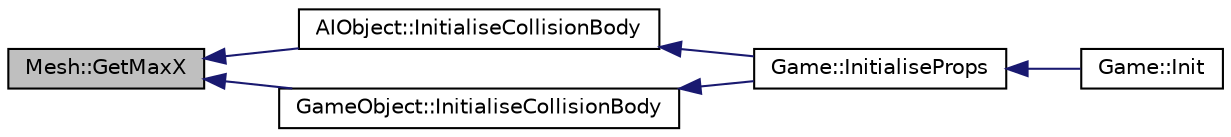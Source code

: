 digraph "Mesh::GetMaxX"
{
  edge [fontname="Helvetica",fontsize="10",labelfontname="Helvetica",labelfontsize="10"];
  node [fontname="Helvetica",fontsize="10",shape=record];
  rankdir="LR";
  Node1 [label="Mesh::GetMaxX",height=0.2,width=0.4,color="black", fillcolor="grey75", style="filled" fontcolor="black"];
  Node1 -> Node2 [dir="back",color="midnightblue",fontsize="10",style="solid",fontname="Helvetica"];
  Node2 [label="AIObject::InitialiseCollisionBody",height=0.2,width=0.4,color="black", fillcolor="white", style="filled",URL="$class_a_i_object.html#a3964052cff99d93aac0c71da971a2599",tooltip="intialises the collision body for this object "];
  Node2 -> Node3 [dir="back",color="midnightblue",fontsize="10",style="solid",fontname="Helvetica"];
  Node3 [label="Game::InitialiseProps",height=0.2,width=0.4,color="black", fillcolor="white", style="filled",URL="$class_game.html#a1f6433c67fab3050335d7ff62dfa2273",tooltip="sets up in game objects "];
  Node3 -> Node4 [dir="back",color="midnightblue",fontsize="10",style="solid",fontname="Helvetica"];
  Node4 [label="Game::Init",height=0.2,width=0.4,color="black", fillcolor="white", style="filled",URL="$class_game.html#a555a9e4719fd49971765a2ab8b090b5c",tooltip="Initialises this object. "];
  Node1 -> Node5 [dir="back",color="midnightblue",fontsize="10",style="solid",fontname="Helvetica"];
  Node5 [label="GameObject::InitialiseCollisionBody",height=0.2,width=0.4,color="black", fillcolor="white", style="filled",URL="$class_game_object.html#afaed6252a2605d7c08245bcd1ab42916",tooltip="intialises the collision body for this object "];
  Node5 -> Node3 [dir="back",color="midnightblue",fontsize="10",style="solid",fontname="Helvetica"];
}
